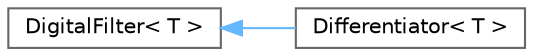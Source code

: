 digraph "Graphical Class Hierarchy"
{
 // LATEX_PDF_SIZE
  bgcolor="transparent";
  edge [fontname=Helvetica,fontsize=10,labelfontname=Helvetica,labelfontsize=10];
  node [fontname=Helvetica,fontsize=10,shape=box,height=0.2,width=0.4];
  rankdir="LR";
  Node0 [id="Node000000",label="DigitalFilter\< T \>",height=0.2,width=0.4,color="grey40", fillcolor="white", style="filled",URL="$classDigitalFilter.html",tooltip=" "];
  Node0 -> Node1 [id="edge8_Node000000_Node000001",dir="back",color="steelblue1",style="solid",tooltip=" "];
  Node1 [id="Node000001",label="Differentiator\< T \>",height=0.2,width=0.4,color="grey40", fillcolor="white", style="filled",URL="$classDifferentiator.html",tooltip="Class for differentiator."];
}
